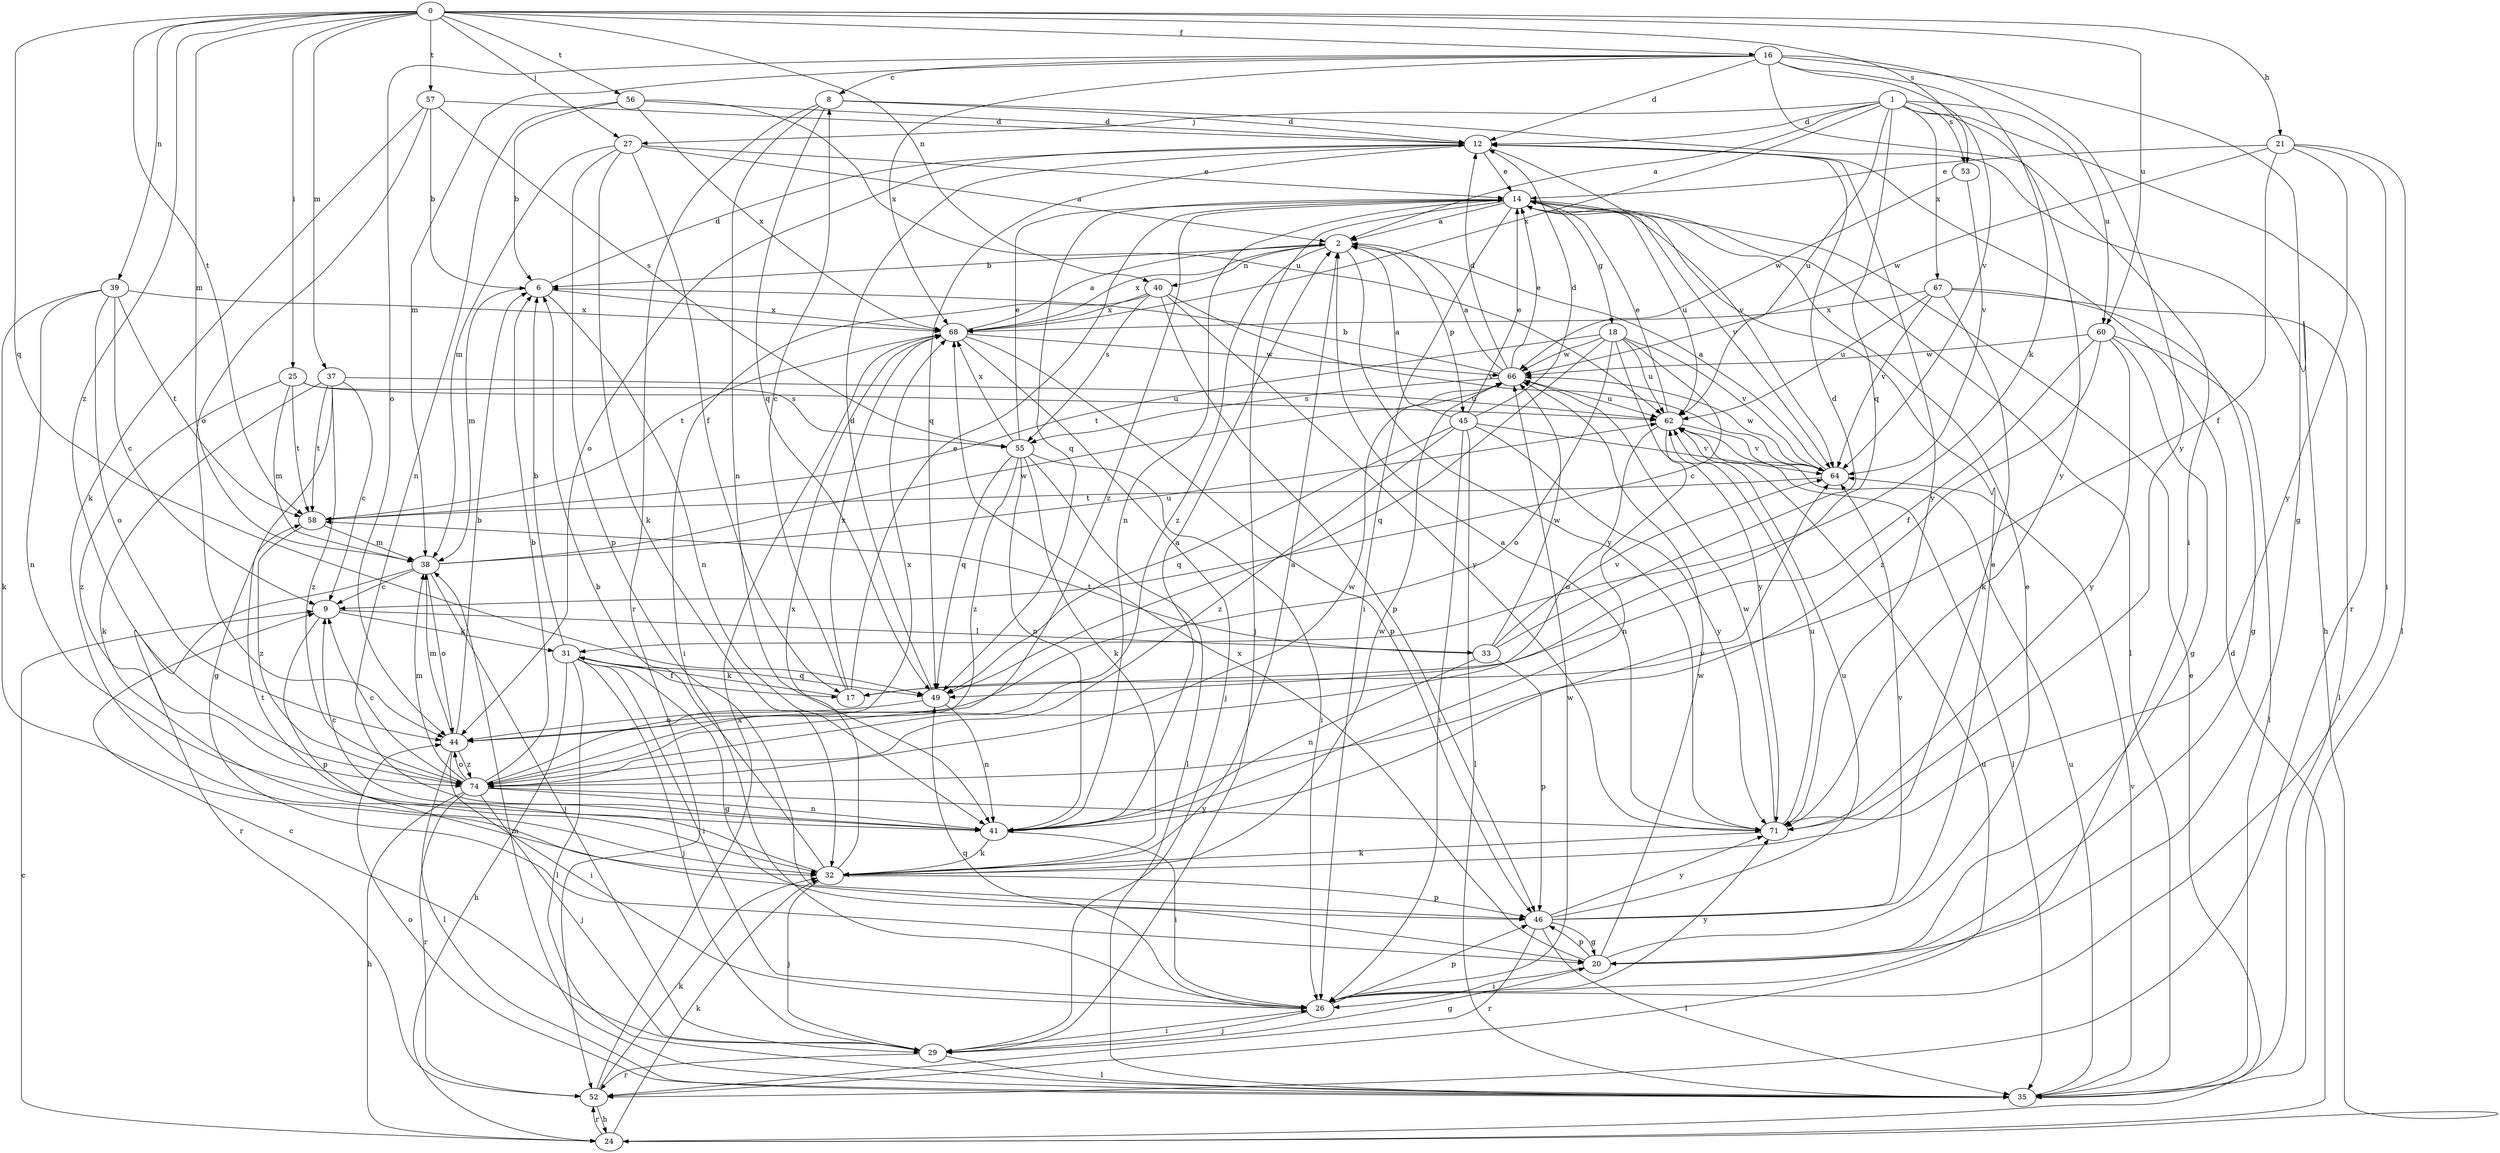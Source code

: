 strict digraph  {
0;
1;
2;
6;
8;
9;
12;
14;
16;
17;
18;
20;
21;
24;
25;
26;
27;
29;
31;
32;
33;
35;
37;
38;
39;
40;
41;
44;
45;
46;
49;
52;
53;
55;
56;
57;
58;
60;
62;
64;
66;
67;
68;
71;
74;
0 -> 16  [label=f];
0 -> 21  [label=h];
0 -> 25  [label=i];
0 -> 27  [label=j];
0 -> 37  [label=m];
0 -> 38  [label=m];
0 -> 39  [label=n];
0 -> 40  [label=n];
0 -> 49  [label=q];
0 -> 53  [label=s];
0 -> 56  [label=t];
0 -> 57  [label=t];
0 -> 58  [label=t];
0 -> 60  [label=u];
0 -> 74  [label=z];
1 -> 2  [label=a];
1 -> 12  [label=d];
1 -> 27  [label=j];
1 -> 49  [label=q];
1 -> 52  [label=r];
1 -> 53  [label=s];
1 -> 60  [label=u];
1 -> 62  [label=u];
1 -> 67  [label=x];
1 -> 68  [label=x];
1 -> 71  [label=y];
2 -> 6  [label=b];
2 -> 40  [label=n];
2 -> 45  [label=p];
2 -> 68  [label=x];
2 -> 71  [label=y];
2 -> 74  [label=z];
6 -> 12  [label=d];
6 -> 38  [label=m];
6 -> 41  [label=n];
6 -> 68  [label=x];
8 -> 12  [label=d];
8 -> 24  [label=h];
8 -> 41  [label=n];
8 -> 49  [label=q];
8 -> 52  [label=r];
9 -> 31  [label=k];
9 -> 33  [label=l];
9 -> 46  [label=p];
12 -> 14  [label=e];
12 -> 44  [label=o];
12 -> 49  [label=q];
12 -> 64  [label=v];
12 -> 71  [label=y];
14 -> 2  [label=a];
14 -> 18  [label=g];
14 -> 26  [label=i];
14 -> 29  [label=j];
14 -> 35  [label=l];
14 -> 41  [label=n];
14 -> 49  [label=q];
14 -> 62  [label=u];
14 -> 64  [label=v];
14 -> 74  [label=z];
16 -> 8  [label=c];
16 -> 12  [label=d];
16 -> 20  [label=g];
16 -> 26  [label=i];
16 -> 31  [label=k];
16 -> 38  [label=m];
16 -> 44  [label=o];
16 -> 64  [label=v];
16 -> 68  [label=x];
16 -> 71  [label=y];
17 -> 8  [label=c];
17 -> 14  [label=e];
17 -> 31  [label=k];
17 -> 68  [label=x];
18 -> 9  [label=c];
18 -> 44  [label=o];
18 -> 49  [label=q];
18 -> 58  [label=t];
18 -> 62  [label=u];
18 -> 64  [label=v];
18 -> 66  [label=w];
18 -> 71  [label=y];
20 -> 14  [label=e];
20 -> 26  [label=i];
20 -> 46  [label=p];
20 -> 66  [label=w];
20 -> 68  [label=x];
21 -> 14  [label=e];
21 -> 17  [label=f];
21 -> 26  [label=i];
21 -> 35  [label=l];
21 -> 66  [label=w];
21 -> 71  [label=y];
24 -> 9  [label=c];
24 -> 12  [label=d];
24 -> 14  [label=e];
24 -> 32  [label=k];
24 -> 52  [label=r];
25 -> 38  [label=m];
25 -> 55  [label=s];
25 -> 58  [label=t];
25 -> 62  [label=u];
25 -> 74  [label=z];
26 -> 29  [label=j];
26 -> 46  [label=p];
26 -> 49  [label=q];
26 -> 66  [label=w];
26 -> 71  [label=y];
27 -> 2  [label=a];
27 -> 14  [label=e];
27 -> 17  [label=f];
27 -> 32  [label=k];
27 -> 38  [label=m];
27 -> 46  [label=p];
29 -> 9  [label=c];
29 -> 20  [label=g];
29 -> 26  [label=i];
29 -> 35  [label=l];
29 -> 52  [label=r];
31 -> 6  [label=b];
31 -> 17  [label=f];
31 -> 20  [label=g];
31 -> 24  [label=h];
31 -> 26  [label=i];
31 -> 29  [label=j];
31 -> 35  [label=l];
31 -> 49  [label=q];
32 -> 2  [label=a];
32 -> 6  [label=b];
32 -> 29  [label=j];
32 -> 46  [label=p];
32 -> 58  [label=t];
32 -> 66  [label=w];
32 -> 68  [label=x];
33 -> 12  [label=d];
33 -> 41  [label=n];
33 -> 46  [label=p];
33 -> 58  [label=t];
33 -> 64  [label=v];
33 -> 66  [label=w];
35 -> 38  [label=m];
35 -> 44  [label=o];
35 -> 62  [label=u];
35 -> 64  [label=v];
37 -> 9  [label=c];
37 -> 20  [label=g];
37 -> 32  [label=k];
37 -> 58  [label=t];
37 -> 62  [label=u];
37 -> 74  [label=z];
38 -> 9  [label=c];
38 -> 29  [label=j];
38 -> 44  [label=o];
38 -> 52  [label=r];
38 -> 62  [label=u];
38 -> 66  [label=w];
39 -> 9  [label=c];
39 -> 32  [label=k];
39 -> 41  [label=n];
39 -> 44  [label=o];
39 -> 58  [label=t];
39 -> 68  [label=x];
40 -> 26  [label=i];
40 -> 46  [label=p];
40 -> 55  [label=s];
40 -> 64  [label=v];
40 -> 68  [label=x];
40 -> 71  [label=y];
41 -> 2  [label=a];
41 -> 9  [label=c];
41 -> 26  [label=i];
41 -> 32  [label=k];
41 -> 64  [label=v];
44 -> 6  [label=b];
44 -> 26  [label=i];
44 -> 35  [label=l];
44 -> 38  [label=m];
44 -> 74  [label=z];
45 -> 2  [label=a];
45 -> 12  [label=d];
45 -> 14  [label=e];
45 -> 26  [label=i];
45 -> 35  [label=l];
45 -> 49  [label=q];
45 -> 64  [label=v];
45 -> 71  [label=y];
45 -> 74  [label=z];
46 -> 14  [label=e];
46 -> 20  [label=g];
46 -> 35  [label=l];
46 -> 52  [label=r];
46 -> 62  [label=u];
46 -> 64  [label=v];
46 -> 71  [label=y];
49 -> 12  [label=d];
49 -> 41  [label=n];
49 -> 44  [label=o];
52 -> 24  [label=h];
52 -> 32  [label=k];
52 -> 62  [label=u];
52 -> 68  [label=x];
53 -> 64  [label=v];
53 -> 66  [label=w];
55 -> 14  [label=e];
55 -> 26  [label=i];
55 -> 32  [label=k];
55 -> 35  [label=l];
55 -> 41  [label=n];
55 -> 49  [label=q];
55 -> 68  [label=x];
55 -> 74  [label=z];
56 -> 6  [label=b];
56 -> 12  [label=d];
56 -> 41  [label=n];
56 -> 62  [label=u];
56 -> 68  [label=x];
57 -> 6  [label=b];
57 -> 12  [label=d];
57 -> 32  [label=k];
57 -> 44  [label=o];
57 -> 55  [label=s];
58 -> 38  [label=m];
58 -> 74  [label=z];
60 -> 17  [label=f];
60 -> 20  [label=g];
60 -> 35  [label=l];
60 -> 66  [label=w];
60 -> 71  [label=y];
60 -> 74  [label=z];
62 -> 14  [label=e];
62 -> 35  [label=l];
62 -> 41  [label=n];
62 -> 44  [label=o];
62 -> 64  [label=v];
64 -> 2  [label=a];
64 -> 58  [label=t];
64 -> 66  [label=w];
66 -> 2  [label=a];
66 -> 6  [label=b];
66 -> 12  [label=d];
66 -> 14  [label=e];
66 -> 55  [label=s];
66 -> 62  [label=u];
67 -> 20  [label=g];
67 -> 32  [label=k];
67 -> 35  [label=l];
67 -> 62  [label=u];
67 -> 64  [label=v];
67 -> 68  [label=x];
68 -> 2  [label=a];
68 -> 29  [label=j];
68 -> 46  [label=p];
68 -> 58  [label=t];
68 -> 66  [label=w];
71 -> 2  [label=a];
71 -> 32  [label=k];
71 -> 62  [label=u];
71 -> 66  [label=w];
74 -> 6  [label=b];
74 -> 9  [label=c];
74 -> 24  [label=h];
74 -> 29  [label=j];
74 -> 38  [label=m];
74 -> 41  [label=n];
74 -> 44  [label=o];
74 -> 52  [label=r];
74 -> 66  [label=w];
74 -> 68  [label=x];
74 -> 71  [label=y];
}
